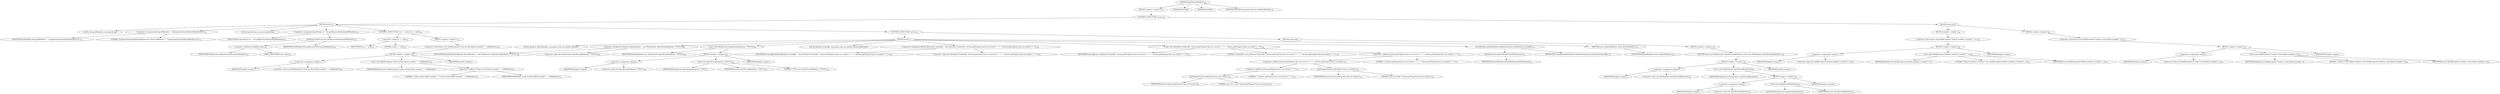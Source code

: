 digraph "getDefaultManifest" {  
"1543" [label = <(METHOD,getDefaultManifest)<SUB>739</SUB>> ]
"1544" [label = <(BLOCK,&lt;empty&gt;,&lt;empty&gt;)<SUB>739</SUB>> ]
"1545" [label = <(CONTROL_STRUCTURE,try,try)<SUB>740</SUB>> ]
"1546" [label = <(BLOCK,try,try)<SUB>740</SUB>> ]
"1547" [label = <(LOCAL,String defManifest: java.lang.String)> ]
"1548" [label = <(&lt;operator&gt;.assignment,String defManifest = &quot;/org/apache/tools/ant/defaultManifest.mf&quot;)<SUB>741</SUB>> ]
"1549" [label = <(IDENTIFIER,defManifest,String defManifest = &quot;/org/apache/tools/ant/defaultManifest.mf&quot;)<SUB>741</SUB>> ]
"1550" [label = <(LITERAL,&quot;/org/apache/tools/ant/defaultManifest.mf&quot;,String defManifest = &quot;/org/apache/tools/ant/defaultManifest.mf&quot;)<SUB>741</SUB>> ]
"1551" [label = <(LOCAL,InputStream in: java.io.InputStream)> ]
"1552" [label = <(&lt;operator&gt;.assignment,InputStream in = this.getResourceAsStream(defManifest))<SUB>742</SUB>> ]
"1553" [label = <(IDENTIFIER,in,InputStream in = this.getResourceAsStream(defManifest))<SUB>742</SUB>> ]
"1554" [label = <(getResourceAsStream,this.getResourceAsStream(defManifest))<SUB>742</SUB>> ]
"1555" [label = <(&lt;operator&gt;.fieldAccess,Manifest.class)<SUB>742</SUB>> ]
"1556" [label = <(IDENTIFIER,Manifest,this.getResourceAsStream(defManifest))<SUB>742</SUB>> ]
"1557" [label = <(FIELD_IDENTIFIER,class,class)<SUB>742</SUB>> ]
"1558" [label = <(IDENTIFIER,defManifest,this.getResourceAsStream(defManifest))<SUB>742</SUB>> ]
"1559" [label = <(CONTROL_STRUCTURE,if (in == null),if (in == null))<SUB>743</SUB>> ]
"1560" [label = <(&lt;operator&gt;.equals,in == null)<SUB>743</SUB>> ]
"1561" [label = <(IDENTIFIER,in,in == null)<SUB>743</SUB>> ]
"1562" [label = <(LITERAL,null,in == null)<SUB>743</SUB>> ]
"1563" [label = <(BLOCK,&lt;empty&gt;,&lt;empty&gt;)<SUB>743</SUB>> ]
"1564" [label = <(&lt;operator&gt;.throw,throw new BuildException(&quot;Could not find default manifest: &quot; + defManifest);)<SUB>744</SUB>> ]
"1565" [label = <(BLOCK,&lt;empty&gt;,&lt;empty&gt;)<SUB>744</SUB>> ]
"1566" [label = <(&lt;operator&gt;.assignment,&lt;empty&gt;)> ]
"1567" [label = <(IDENTIFIER,$obj19,&lt;empty&gt;)> ]
"1568" [label = <(&lt;operator&gt;.alloc,new BuildException(&quot;Could not find default manifest: &quot; + defManifest))<SUB>744</SUB>> ]
"1569" [label = <(&lt;init&gt;,new BuildException(&quot;Could not find default manifest: &quot; + defManifest))<SUB>744</SUB>> ]
"1570" [label = <(IDENTIFIER,$obj19,new BuildException(&quot;Could not find default manifest: &quot; + defManifest))> ]
"1571" [label = <(&lt;operator&gt;.addition,&quot;Could not find default manifest: &quot; + defManifest)<SUB>744</SUB>> ]
"1572" [label = <(LITERAL,&quot;Could not find default manifest: &quot;,&quot;Could not find default manifest: &quot; + defManifest)<SUB>744</SUB>> ]
"1573" [label = <(IDENTIFIER,defManifest,&quot;Could not find default manifest: &quot; + defManifest)<SUB>745</SUB>> ]
"1574" [label = <(IDENTIFIER,$obj19,&lt;empty&gt;)> ]
"1575" [label = <(CONTROL_STRUCTURE,try,try)<SUB>747</SUB>> ]
"1576" [label = <(BLOCK,try,try)<SUB>747</SUB>> ]
"107" [label = <(LOCAL,Manifest defaultManifest: org.apache.tools.ant.taskdefs.Manifest)> ]
"1577" [label = <(&lt;operator&gt;.assignment,Manifest defaultManifest = new Manifest(new InputStreamReader(in, &quot;UTF-8&quot;)))<SUB>748</SUB>> ]
"1578" [label = <(IDENTIFIER,defaultManifest,Manifest defaultManifest = new Manifest(new InputStreamReader(in, &quot;UTF-8&quot;)))<SUB>748</SUB>> ]
"1579" [label = <(&lt;operator&gt;.alloc,new Manifest(new InputStreamReader(in, &quot;UTF-8&quot;)))<SUB>749</SUB>> ]
"1580" [label = <(&lt;init&gt;,new Manifest(new InputStreamReader(in, &quot;UTF-8&quot;)))<SUB>749</SUB>> ]
"106" [label = <(IDENTIFIER,defaultManifest,new Manifest(new InputStreamReader(in, &quot;UTF-8&quot;)))<SUB>748</SUB>> ]
"1581" [label = <(BLOCK,&lt;empty&gt;,&lt;empty&gt;)<SUB>749</SUB>> ]
"1582" [label = <(&lt;operator&gt;.assignment,&lt;empty&gt;)> ]
"1583" [label = <(IDENTIFIER,$obj20,&lt;empty&gt;)> ]
"1584" [label = <(&lt;operator&gt;.alloc,new InputStreamReader(in, &quot;UTF-8&quot;))<SUB>749</SUB>> ]
"1585" [label = <(&lt;init&gt;,new InputStreamReader(in, &quot;UTF-8&quot;))<SUB>749</SUB>> ]
"1586" [label = <(IDENTIFIER,$obj20,new InputStreamReader(in, &quot;UTF-8&quot;))> ]
"1587" [label = <(IDENTIFIER,in,new InputStreamReader(in, &quot;UTF-8&quot;))<SUB>749</SUB>> ]
"1588" [label = <(LITERAL,&quot;UTF-8&quot;,new InputStreamReader(in, &quot;UTF-8&quot;))<SUB>749</SUB>> ]
"1589" [label = <(IDENTIFIER,$obj20,&lt;empty&gt;)> ]
"109" [label = <(LOCAL,Attribute createdBy: org.apache.tools.ant.taskdefs.Manifest$Attribute)> ]
"1590" [label = <(&lt;operator&gt;.assignment,Manifest$Attribute createdBy = new Attribute(&quot;Created-By&quot;, System.getProperty(&quot;java.vm.version&quot;) + &quot; (&quot; + System.getProperty(&quot;java.vm.vendor&quot;) + &quot;)&quot;))<SUB>750</SUB>> ]
"1591" [label = <(IDENTIFIER,createdBy,Manifest$Attribute createdBy = new Attribute(&quot;Created-By&quot;, System.getProperty(&quot;java.vm.version&quot;) + &quot; (&quot; + System.getProperty(&quot;java.vm.vendor&quot;) + &quot;)&quot;))<SUB>750</SUB>> ]
"1592" [label = <(&lt;operator&gt;.alloc,new Attribute(&quot;Created-By&quot;, System.getProperty(&quot;java.vm.version&quot;) + &quot; (&quot; + System.getProperty(&quot;java.vm.vendor&quot;) + &quot;)&quot;))<SUB>750</SUB>> ]
"1593" [label = <(&lt;init&gt;,new Attribute(&quot;Created-By&quot;, System.getProperty(&quot;java.vm.version&quot;) + &quot; (&quot; + System.getProperty(&quot;java.vm.vendor&quot;) + &quot;)&quot;))<SUB>750</SUB>> ]
"108" [label = <(IDENTIFIER,createdBy,new Attribute(&quot;Created-By&quot;, System.getProperty(&quot;java.vm.version&quot;) + &quot; (&quot; + System.getProperty(&quot;java.vm.vendor&quot;) + &quot;)&quot;))<SUB>750</SUB>> ]
"1594" [label = <(LITERAL,&quot;Created-By&quot;,new Attribute(&quot;Created-By&quot;, System.getProperty(&quot;java.vm.version&quot;) + &quot; (&quot; + System.getProperty(&quot;java.vm.vendor&quot;) + &quot;)&quot;))<SUB>750</SUB>> ]
"1595" [label = <(&lt;operator&gt;.addition,System.getProperty(&quot;java.vm.version&quot;) + &quot; (&quot; + System.getProperty(&quot;java.vm.vendor&quot;) + &quot;)&quot;)<SUB>751</SUB>> ]
"1596" [label = <(&lt;operator&gt;.addition,System.getProperty(&quot;java.vm.version&quot;) + &quot; (&quot; + System.getProperty(&quot;java.vm.vendor&quot;))<SUB>751</SUB>> ]
"1597" [label = <(&lt;operator&gt;.addition,System.getProperty(&quot;java.vm.version&quot;) + &quot; (&quot;)<SUB>751</SUB>> ]
"1598" [label = <(getProperty,System.getProperty(&quot;java.vm.version&quot;))<SUB>751</SUB>> ]
"1599" [label = <(IDENTIFIER,System,System.getProperty(&quot;java.vm.version&quot;))<SUB>751</SUB>> ]
"1600" [label = <(LITERAL,&quot;java.vm.version&quot;,System.getProperty(&quot;java.vm.version&quot;))<SUB>751</SUB>> ]
"1601" [label = <(LITERAL,&quot; (&quot;,System.getProperty(&quot;java.vm.version&quot;) + &quot; (&quot;)<SUB>751</SUB>> ]
"1602" [label = <(getProperty,System.getProperty(&quot;java.vm.vendor&quot;))<SUB>752</SUB>> ]
"1603" [label = <(IDENTIFIER,System,System.getProperty(&quot;java.vm.vendor&quot;))<SUB>752</SUB>> ]
"1604" [label = <(LITERAL,&quot;java.vm.vendor&quot;,System.getProperty(&quot;java.vm.vendor&quot;))<SUB>752</SUB>> ]
"1605" [label = <(LITERAL,&quot;)&quot;,System.getProperty(&quot;java.vm.version&quot;) + &quot; (&quot; + System.getProperty(&quot;java.vm.vendor&quot;) + &quot;)&quot;)<SUB>752</SUB>> ]
"1606" [label = <(storeAttribute,defaultManifest.getMainSection().storeAttribute(createdBy))<SUB>753</SUB>> ]
"1607" [label = <(getMainSection,defaultManifest.getMainSection())<SUB>753</SUB>> ]
"1608" [label = <(IDENTIFIER,defaultManifest,defaultManifest.getMainSection())<SUB>753</SUB>> ]
"1609" [label = <(IDENTIFIER,createdBy,defaultManifest.getMainSection().storeAttribute(createdBy))<SUB>753</SUB>> ]
"1610" [label = <(RETURN,return defaultManifest;,return defaultManifest;)<SUB>754</SUB>> ]
"1611" [label = <(IDENTIFIER,defaultManifest,return defaultManifest;)<SUB>754</SUB>> ]
"1612" [label = <(BLOCK,catch,catch)> ]
"1613" [label = <(BLOCK,&lt;empty&gt;,&lt;empty&gt;)<SUB>755</SUB>> ]
"1614" [label = <(RETURN,return new Manifest(new InputStreamReader(in));,return new Manifest(new InputStreamReader(in));)<SUB>756</SUB>> ]
"1615" [label = <(BLOCK,&lt;empty&gt;,&lt;empty&gt;)<SUB>756</SUB>> ]
"1616" [label = <(&lt;operator&gt;.assignment,&lt;empty&gt;)> ]
"1617" [label = <(IDENTIFIER,$obj24,&lt;empty&gt;)> ]
"1618" [label = <(&lt;operator&gt;.alloc,new Manifest(new InputStreamReader(in)))<SUB>756</SUB>> ]
"1619" [label = <(&lt;init&gt;,new Manifest(new InputStreamReader(in)))<SUB>756</SUB>> ]
"1620" [label = <(IDENTIFIER,$obj24,new Manifest(new InputStreamReader(in)))> ]
"1621" [label = <(BLOCK,&lt;empty&gt;,&lt;empty&gt;)<SUB>756</SUB>> ]
"1622" [label = <(&lt;operator&gt;.assignment,&lt;empty&gt;)> ]
"1623" [label = <(IDENTIFIER,$obj23,&lt;empty&gt;)> ]
"1624" [label = <(&lt;operator&gt;.alloc,new InputStreamReader(in))<SUB>756</SUB>> ]
"1625" [label = <(&lt;init&gt;,new InputStreamReader(in))<SUB>756</SUB>> ]
"1626" [label = <(IDENTIFIER,$obj23,new InputStreamReader(in))> ]
"1627" [label = <(IDENTIFIER,in,new InputStreamReader(in))<SUB>756</SUB>> ]
"1628" [label = <(IDENTIFIER,$obj23,&lt;empty&gt;)> ]
"1629" [label = <(IDENTIFIER,$obj24,&lt;empty&gt;)> ]
"1630" [label = <(BLOCK,catch,catch)> ]
"1631" [label = <(BLOCK,&lt;empty&gt;,&lt;empty&gt;)<SUB>758</SUB>> ]
"1632" [label = <(&lt;operator&gt;.throw,throw new BuildException(&quot;Default manifest is invalid !!&quot;, e);)<SUB>759</SUB>> ]
"1633" [label = <(BLOCK,&lt;empty&gt;,&lt;empty&gt;)<SUB>759</SUB>> ]
"1634" [label = <(&lt;operator&gt;.assignment,&lt;empty&gt;)> ]
"1635" [label = <(IDENTIFIER,$obj25,&lt;empty&gt;)> ]
"1636" [label = <(&lt;operator&gt;.alloc,new BuildException(&quot;Default manifest is invalid !!&quot;, e))<SUB>759</SUB>> ]
"1637" [label = <(&lt;init&gt;,new BuildException(&quot;Default manifest is invalid !!&quot;, e))<SUB>759</SUB>> ]
"1638" [label = <(IDENTIFIER,$obj25,new BuildException(&quot;Default manifest is invalid !!&quot;, e))> ]
"1639" [label = <(LITERAL,&quot;Default manifest is invalid !!&quot;,new BuildException(&quot;Default manifest is invalid !!&quot;, e))<SUB>759</SUB>> ]
"1640" [label = <(IDENTIFIER,e,new BuildException(&quot;Default manifest is invalid !!&quot;, e))<SUB>759</SUB>> ]
"1641" [label = <(IDENTIFIER,$obj25,&lt;empty&gt;)> ]
"1642" [label = <(BLOCK,&lt;empty&gt;,&lt;empty&gt;)<SUB>760</SUB>> ]
"1643" [label = <(&lt;operator&gt;.throw,throw new BuildException(&quot;Unable to read default manifest&quot;, e);)<SUB>761</SUB>> ]
"1644" [label = <(BLOCK,&lt;empty&gt;,&lt;empty&gt;)<SUB>761</SUB>> ]
"1645" [label = <(&lt;operator&gt;.assignment,&lt;empty&gt;)> ]
"1646" [label = <(IDENTIFIER,$obj26,&lt;empty&gt;)> ]
"1647" [label = <(&lt;operator&gt;.alloc,new BuildException(&quot;Unable to read default manifest&quot;, e))<SUB>761</SUB>> ]
"1648" [label = <(&lt;init&gt;,new BuildException(&quot;Unable to read default manifest&quot;, e))<SUB>761</SUB>> ]
"1649" [label = <(IDENTIFIER,$obj26,new BuildException(&quot;Unable to read default manifest&quot;, e))> ]
"1650" [label = <(LITERAL,&quot;Unable to read default manifest&quot;,new BuildException(&quot;Unable to read default manifest&quot;, e))<SUB>761</SUB>> ]
"1651" [label = <(IDENTIFIER,e,new BuildException(&quot;Unable to read default manifest&quot;, e))<SUB>761</SUB>> ]
"1652" [label = <(IDENTIFIER,$obj26,&lt;empty&gt;)> ]
"1653" [label = <(MODIFIER,PUBLIC)> ]
"1654" [label = <(MODIFIER,STATIC)> ]
"1655" [label = <(METHOD_RETURN,org.apache.tools.ant.taskdefs.Manifest)<SUB>739</SUB>> ]
  "1543" -> "1544" 
  "1543" -> "1653" 
  "1543" -> "1654" 
  "1543" -> "1655" 
  "1544" -> "1545" 
  "1545" -> "1546" 
  "1545" -> "1630" 
  "1546" -> "1547" 
  "1546" -> "1548" 
  "1546" -> "1551" 
  "1546" -> "1552" 
  "1546" -> "1559" 
  "1546" -> "1575" 
  "1548" -> "1549" 
  "1548" -> "1550" 
  "1552" -> "1553" 
  "1552" -> "1554" 
  "1554" -> "1555" 
  "1554" -> "1558" 
  "1555" -> "1556" 
  "1555" -> "1557" 
  "1559" -> "1560" 
  "1559" -> "1563" 
  "1560" -> "1561" 
  "1560" -> "1562" 
  "1563" -> "1564" 
  "1564" -> "1565" 
  "1565" -> "1566" 
  "1565" -> "1569" 
  "1565" -> "1574" 
  "1566" -> "1567" 
  "1566" -> "1568" 
  "1569" -> "1570" 
  "1569" -> "1571" 
  "1571" -> "1572" 
  "1571" -> "1573" 
  "1575" -> "1576" 
  "1575" -> "1612" 
  "1576" -> "107" 
  "1576" -> "1577" 
  "1576" -> "1580" 
  "1576" -> "109" 
  "1576" -> "1590" 
  "1576" -> "1593" 
  "1576" -> "1606" 
  "1576" -> "1610" 
  "1577" -> "1578" 
  "1577" -> "1579" 
  "1580" -> "106" 
  "1580" -> "1581" 
  "1581" -> "1582" 
  "1581" -> "1585" 
  "1581" -> "1589" 
  "1582" -> "1583" 
  "1582" -> "1584" 
  "1585" -> "1586" 
  "1585" -> "1587" 
  "1585" -> "1588" 
  "1590" -> "1591" 
  "1590" -> "1592" 
  "1593" -> "108" 
  "1593" -> "1594" 
  "1593" -> "1595" 
  "1595" -> "1596" 
  "1595" -> "1605" 
  "1596" -> "1597" 
  "1596" -> "1602" 
  "1597" -> "1598" 
  "1597" -> "1601" 
  "1598" -> "1599" 
  "1598" -> "1600" 
  "1602" -> "1603" 
  "1602" -> "1604" 
  "1606" -> "1607" 
  "1606" -> "1609" 
  "1607" -> "1608" 
  "1610" -> "1611" 
  "1612" -> "1613" 
  "1613" -> "1614" 
  "1614" -> "1615" 
  "1615" -> "1616" 
  "1615" -> "1619" 
  "1615" -> "1629" 
  "1616" -> "1617" 
  "1616" -> "1618" 
  "1619" -> "1620" 
  "1619" -> "1621" 
  "1621" -> "1622" 
  "1621" -> "1625" 
  "1621" -> "1628" 
  "1622" -> "1623" 
  "1622" -> "1624" 
  "1625" -> "1626" 
  "1625" -> "1627" 
  "1630" -> "1631" 
  "1630" -> "1642" 
  "1631" -> "1632" 
  "1632" -> "1633" 
  "1633" -> "1634" 
  "1633" -> "1637" 
  "1633" -> "1641" 
  "1634" -> "1635" 
  "1634" -> "1636" 
  "1637" -> "1638" 
  "1637" -> "1639" 
  "1637" -> "1640" 
  "1642" -> "1643" 
  "1643" -> "1644" 
  "1644" -> "1645" 
  "1644" -> "1648" 
  "1644" -> "1652" 
  "1645" -> "1646" 
  "1645" -> "1647" 
  "1648" -> "1649" 
  "1648" -> "1650" 
  "1648" -> "1651" 
}
